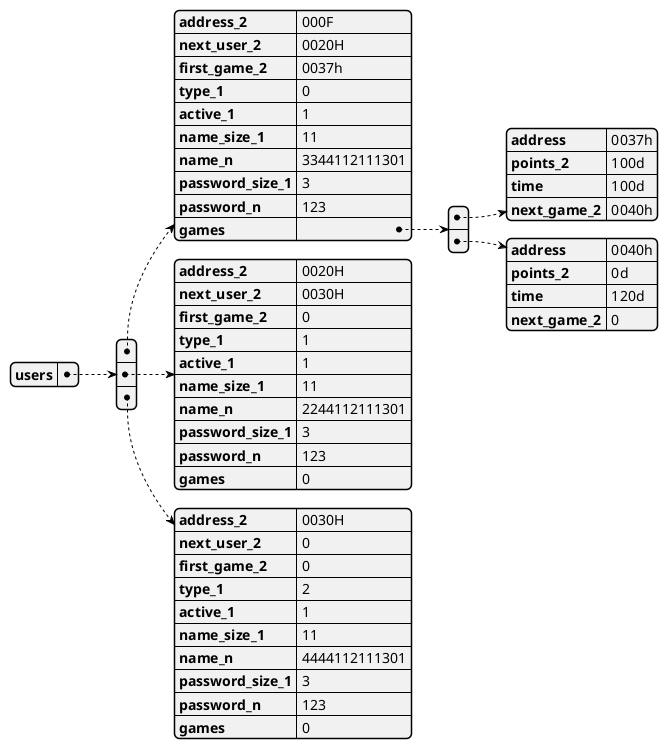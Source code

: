@startjson
{
    "users": [
        {
            "address_2": "000F",
            "next_user_2": "0020H",
            "first_game_2": "0037h",
            "type_1": 0,
            "active_1": 1,
            "name_size_1": 11,
            "name_n": "3344112111301",
            "password_size_1": 3,
            "password_n": "123",
            "games": [
                {
                    "address": "0037h",
                    "points_2": "100d",
                    "time": "100d",
                    "next_game_2": "0040h"
                },
                {
                    "address": "0040h",
                    "points_2": "0d",
                    "time": "120d",
                    "next_game_2": 0
                }
            ]
        },
        {
            "address_2": "0020H",
            "next_user_2": "0030H",
            "first_game_2": 0,
            "type_1": 1,
            "active_1": 1,
            "name_size_1": 11,
            "name_n": "2244112111301",
            "password_size_1": 3,
            "password_n": "123",
            "games": 0
        },
        {
            "address_2": "0030H",
            "next_user_2": 0,
            "first_game_2": 0,
            "type_1": 2,
            "active_1": 1,
            "name_size_1": 11,
            "name_n": "4444112111301",
            "password_size_1": 3,
            "password_n": "123",
            "games": 0
        }
    ]
}

@endjson